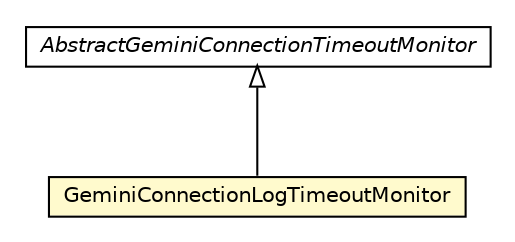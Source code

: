 #!/usr/local/bin/dot
#
# Class diagram 
# Generated by UMLGraph version R5_6_6-8-g8d7759 (http://www.umlgraph.org/)
#

digraph G {
	edge [fontname="Helvetica",fontsize=10,labelfontname="Helvetica",labelfontsize=10];
	node [fontname="Helvetica",fontsize=10,shape=plaintext];
	nodesep=0.25;
	ranksep=0.5;
	// org.dayatang.dsmonitor.monitor.GeminiConnectionLogTimeoutMonitor
	c51800 [label=<<table title="org.dayatang.dsmonitor.monitor.GeminiConnectionLogTimeoutMonitor" border="0" cellborder="1" cellspacing="0" cellpadding="2" port="p" bgcolor="lemonChiffon" href="./GeminiConnectionLogTimeoutMonitor.html">
		<tr><td><table border="0" cellspacing="0" cellpadding="1">
<tr><td align="center" balign="center"> GeminiConnectionLogTimeoutMonitor </td></tr>
		</table></td></tr>
		</table>>, URL="./GeminiConnectionLogTimeoutMonitor.html", fontname="Helvetica", fontcolor="black", fontsize=10.0];
	// org.dayatang.dsmonitor.monitor.AbstractGeminiConnectionTimeoutMonitor
	c51801 [label=<<table title="org.dayatang.dsmonitor.monitor.AbstractGeminiConnectionTimeoutMonitor" border="0" cellborder="1" cellspacing="0" cellpadding="2" port="p" href="./AbstractGeminiConnectionTimeoutMonitor.html">
		<tr><td><table border="0" cellspacing="0" cellpadding="1">
<tr><td align="center" balign="center"><font face="Helvetica-Oblique"> AbstractGeminiConnectionTimeoutMonitor </font></td></tr>
		</table></td></tr>
		</table>>, URL="./AbstractGeminiConnectionTimeoutMonitor.html", fontname="Helvetica", fontcolor="black", fontsize=10.0];
	//org.dayatang.dsmonitor.monitor.GeminiConnectionLogTimeoutMonitor extends org.dayatang.dsmonitor.monitor.AbstractGeminiConnectionTimeoutMonitor
	c51801:p -> c51800:p [dir=back,arrowtail=empty];
}

